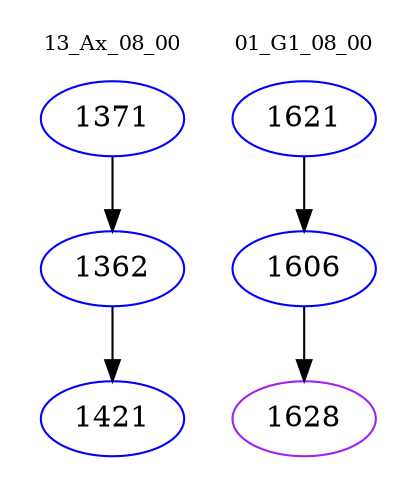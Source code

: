 digraph{
subgraph cluster_0 {
color = white
label = "13_Ax_08_00";
fontsize=10;
T0_1371 [label="1371", color="blue"]
T0_1371 -> T0_1362 [color="black"]
T0_1362 [label="1362", color="blue"]
T0_1362 -> T0_1421 [color="black"]
T0_1421 [label="1421", color="blue"]
}
subgraph cluster_1 {
color = white
label = "01_G1_08_00";
fontsize=10;
T1_1621 [label="1621", color="blue"]
T1_1621 -> T1_1606 [color="black"]
T1_1606 [label="1606", color="blue"]
T1_1606 -> T1_1628 [color="black"]
T1_1628 [label="1628", color="purple"]
}
}

